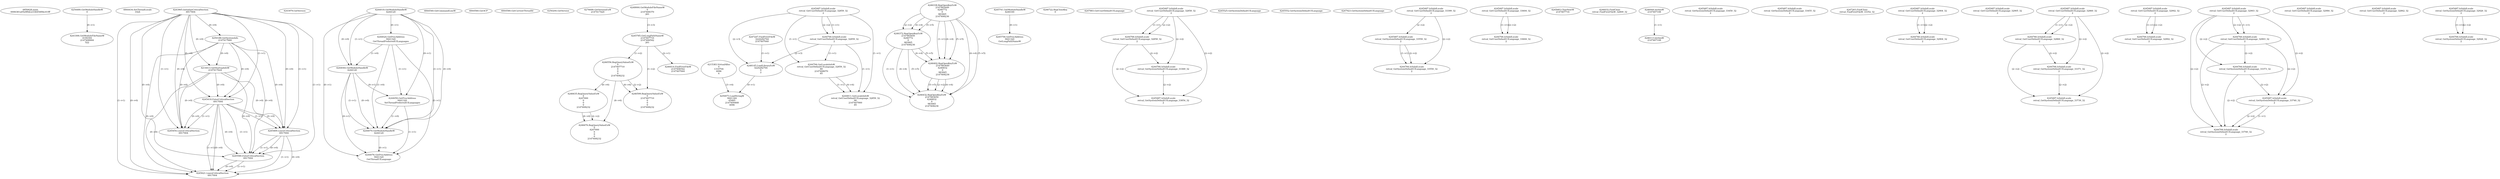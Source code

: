 // Global SCDG with merge call
digraph {
	0 [label="6850628.main
0006381a05e9f0dc2336454f0bc41fff"]
	1 [label="4254480.GetModuleHandleW
0"]
	2 [label="6844434.SetThreadLocale
1024"]
	3 [label="4243965.InitializeCriticalSection
6917004"]
	4 [label="4243979.GetVersion
"]
	5 [label="4244018.GetModuleHandleW
4244120"]
	6 [label="4244024.GetProcAddress
9441320
GetThreadPreferredUILanguages"]
	5 -> 6 [label="(0-->1)"]
	7 [label="4244044.GetModuleHandleW
4244120"]
	5 -> 7 [label="(1-->1)"]
	5 -> 7 [label="(0-->0)"]
	6 -> 7 [label="(1-->0)"]
	8 [label="4244050.GetProcAddress
9441320
SetThreadPreferredUILanguages"]
	5 -> 8 [label="(0-->1)"]
	6 -> 8 [label="(1-->1)"]
	7 -> 8 [label="(0-->1)"]
	9 [label="4244070.GetModuleHandleW
4244120"]
	5 -> 9 [label="(1-->1)"]
	7 -> 9 [label="(1-->1)"]
	5 -> 9 [label="(0-->0)"]
	6 -> 9 [label="(1-->0)"]
	7 -> 9 [label="(0-->0)"]
	8 -> 9 [label="(1-->0)"]
	10 [label="4244076.GetProcAddress
9441320
GetThreadUILanguage"]
	5 -> 10 [label="(0-->1)"]
	6 -> 10 [label="(1-->1)"]
	7 -> 10 [label="(0-->1)"]
	8 -> 10 [label="(1-->1)"]
	9 -> 10 [label="(0-->1)"]
	11 [label="4250188.GetSystemInfo
2147417660"]
	3 -> 11 [label="(0-->0)"]
	12 [label="6844540.GetCommandLineW
"]
	13 [label="4214413.GetStartupInfoW
2147417624"]
	3 -> 13 [label="(0-->0)"]
	11 -> 13 [label="(0-->0)"]
	14 [label="6844560.GetACP
"]
	15 [label="6844580.GetCurrentThreadId
"]
	16 [label="4250204.GetVersion
"]
	17 [label="4276690.GetVersionExW
2147417420"]
	18 [label="4243306.GetModuleFileNameW
4194304
2147408904
522"]
	1 -> 18 [label="(0-->1)"]
	19 [label="4248064.GetModuleFileNameW
0
2147408370
261"]
	20 [label="4215383.VirtualAlloc
0
1310704
4096
4"]
	21 [label="4246338.RegOpenKeyExW
2147483649
4246772
0
983065
2147408236"]
	22 [label="4246372.RegOpenKeyExW
2147483650
4246772
0
983065
2147408236"]
	21 -> 22 [label="(2-->2)"]
	21 -> 22 [label="(4-->4)"]
	21 -> 22 [label="(5-->5)"]
	23 [label="4245741.GetModuleHandleW
4246160"]
	24 [label="4245758.GetProcAddress
9441320
GetLongPathNameW"]
	23 -> 24 [label="(0-->1)"]
	25 [label="4245785.GetLongPathNameW
2147407710
2147406542
261"]
	19 -> 25 [label="(3-->3)"]
	26 [label="4246556.RegQueryValueExW
0
2147407710
0
0
0
2147408232"]
	25 -> 26 [label="(1-->2)"]
	27 [label="4246599.RegQueryValueExW
0
2147407710
0
0
0
2147408232"]
	25 -> 27 [label="(1-->2)"]
	26 -> 27 [label="(2-->2)"]
	26 -> 27 [label="(6-->6)"]
	28 [label="4246722.RegCloseKey
0"]
	29 [label="4247883.GetUserDefaultUILanguage
"]
	30 [label="4245418.EnterCriticalSection
6917004"]
	3 -> 30 [label="(1-->1)"]
	3 -> 30 [label="(0-->0)"]
	11 -> 30 [label="(0-->0)"]
	13 -> 30 [label="(0-->0)"]
	31 [label="4245469.LeaveCriticalSection
6917004"]
	3 -> 31 [label="(1-->1)"]
	30 -> 31 [label="(1-->1)"]
	3 -> 31 [label="(0-->0)"]
	11 -> 31 [label="(0-->0)"]
	13 -> 31 [label="(0-->0)"]
	30 -> 31 [label="(0-->0)"]
	32 [label="4245487.IsValidLocale
retval_GetUserDefaultUILanguage_32858_32
2"]
	33 [label="4244766.IsValidLocale
retval_GetUserDefaultUILanguage_32858_32
2"]
	32 -> 33 [label="(1-->1)"]
	32 -> 33 [label="(2-->2)"]
	34 [label="4245525.GetSystemDefaultUILanguage
"]
	35 [label="4245552.GetSystemDefaultUILanguage
"]
	36 [label="4244766.IsValidLocale
retval_GetSystemDefaultUILanguage_33369_32
2"]
	32 -> 36 [label="(2-->2)"]
	33 -> 36 [label="(2-->2)"]
	37 [label="4245580.EnterCriticalSection
6917004"]
	3 -> 37 [label="(1-->1)"]
	30 -> 37 [label="(1-->1)"]
	31 -> 37 [label="(1-->1)"]
	3 -> 37 [label="(0-->0)"]
	11 -> 37 [label="(0-->0)"]
	13 -> 37 [label="(0-->0)"]
	30 -> 37 [label="(0-->0)"]
	31 -> 37 [label="(0-->0)"]
	38 [label="4245621.LeaveCriticalSection
6917004"]
	3 -> 38 [label="(1-->1)"]
	30 -> 38 [label="(1-->1)"]
	31 -> 38 [label="(1-->1)"]
	37 -> 38 [label="(1-->1)"]
	3 -> 38 [label="(0-->0)"]
	11 -> 38 [label="(0-->0)"]
	13 -> 38 [label="(0-->0)"]
	30 -> 38 [label="(0-->0)"]
	31 -> 38 [label="(0-->0)"]
	37 -> 38 [label="(0-->0)"]
	39 [label="4247923.GetSystemDefaultUILanguage
"]
	40 [label="4245487.IsValidLocale
retval_GetSystemDefaultUILanguage_33854_32
2"]
	32 -> 40 [label="(2-->2)"]
	33 -> 40 [label="(2-->2)"]
	36 -> 40 [label="(2-->2)"]
	41 [label="4246402.RegOpenKeyExW
2147483649
4246832
0
983065
2147408236"]
	21 -> 41 [label="(1-->1)"]
	21 -> 41 [label="(4-->4)"]
	22 -> 41 [label="(4-->4)"]
	21 -> 41 [label="(5-->5)"]
	22 -> 41 [label="(5-->5)"]
	42 [label="4246432.RegOpenKeyExW
2147483650
4246832
0
983065
2147408236"]
	22 -> 42 [label="(1-->1)"]
	41 -> 42 [label="(2-->2)"]
	21 -> 42 [label="(4-->4)"]
	22 -> 42 [label="(4-->4)"]
	41 -> 42 [label="(4-->4)"]
	21 -> 42 [label="(5-->5)"]
	22 -> 42 [label="(5-->5)"]
	41 -> 42 [label="(5-->5)"]
	43 [label="4246635.RegQueryValueExW
0
4247000
0
0
0
2147408232"]
	26 -> 43 [label="(6-->6)"]
	44 [label="4245487.IsValidLocale
retval_GetUserDefaultUILanguage_33399_32
2"]
	45 [label="4245487.IsValidLocale
retval_GetSystemDefaultUILanguage_33550_32
2"]
	44 -> 45 [label="(2-->2)"]
	46 [label="4244766.IsValidLocale
retval_GetSystemDefaultUILanguage_33550_32
2"]
	45 -> 46 [label="(1-->1)"]
	44 -> 46 [label="(2-->2)"]
	45 -> 46 [label="(2-->2)"]
	47 [label="4246676.RegQueryValueExW
0
4247000
0
0
0
2147408232"]
	43 -> 47 [label="(2-->2)"]
	26 -> 47 [label="(6-->6)"]
	43 -> 47 [label="(6-->6)"]
	48 [label="4245487.IsValidLocale
retval_GetUserDefaultUILanguage_33604_32
2"]
	49 [label="4244766.IsValidLocale
retval_GetUserDefaultUILanguage_33604_32
2"]
	48 -> 49 [label="(1-->1)"]
	48 -> 49 [label="(2-->2)"]
	50 [label="4245683.CharNextW
2147407716"]
	51 [label="4246014.FindFirstFileW
2147406542
2147407064"]
	25 -> 51 [label="(2-->1)"]
	52 [label="4246032.FindClose
retval_FindFirstFileW_32809_32"]
	53 [label="4246044.lstrlenW
2147407108"]
	54 [label="4246113.lstrlenW
2147407108"]
	53 -> 54 [label="(1-->1)"]
	55 [label="4245454.LeaveCriticalSection
6917004"]
	3 -> 55 [label="(1-->1)"]
	30 -> 55 [label="(1-->1)"]
	3 -> 55 [label="(0-->0)"]
	11 -> 55 [label="(0-->0)"]
	13 -> 55 [label="(0-->0)"]
	30 -> 55 [label="(0-->0)"]
	56 [label="4245487.IsValidLocale
retval_GetSystemDefaultUILanguage_33450_32
2"]
	57 [label="4245487.IsValidLocale
retval_GetSystemDefaultUILanguage_33455_32
2"]
	58 [label="4245487.IsValidLocale
retval_GetUserDefaultUILanguage_32859_32
2"]
	59 [label="4244766.IsValidLocale
retval_GetUserDefaultUILanguage_32859_32
2"]
	58 -> 59 [label="(1-->1)"]
	58 -> 59 [label="(2-->2)"]
	60 [label="4244794.GetLocaleInfoW
retval_GetUserDefaultUILanguage_32859_32
89
2147408070
85"]
	58 -> 60 [label="(1-->1)"]
	59 -> 60 [label="(1-->1)"]
	61 [label="4244811.GetLocaleInfoW
retval_GetUserDefaultUILanguage_32859_32
90
2147407900
85"]
	58 -> 61 [label="(1-->1)"]
	59 -> 61 [label="(1-->1)"]
	60 -> 61 [label="(1-->1)"]
	60 -> 61 [label="(4-->4)"]
	62 [label="4247247.FindFirstFileW
3224282764
2147407640"]
	63 [label="4247263.FindClose
retval_FindFirstFileW_33352_32"]
	64 [label="4248145.LoadLibraryExW
3224282764
0
2"]
	62 -> 64 [label="(1-->1)"]
	58 -> 64 [label="(2-->3)"]
	59 -> 64 [label="(2-->3)"]
	65 [label="4250073.LoadStringW
9441344
65485
2147409468
4096"]
	64 -> 65 [label="(0-->1)"]
	20 -> 65 [label="(3-->4)"]
	66 [label="4245487.IsValidLocale
retval_GetUserDefaultUILanguage_32904_32
2"]
	67 [label="4245487.IsValidLocale
retval_GetUserDefaultUILanguage_32905_32
2"]
	68 [label="4245487.IsValidLocale
retval_GetUserDefaultUILanguage_32860_32
2"]
	69 [label="4244766.IsValidLocale
retval_GetUserDefaultUILanguage_32860_32
2"]
	68 -> 69 [label="(1-->1)"]
	68 -> 69 [label="(2-->2)"]
	70 [label="4245487.IsValidLocale
retval_GetUserDefaultUILanguage_32902_32
2"]
	71 [label="4244766.IsValidLocale
retval_GetUserDefaultUILanguage_32902_32
2"]
	70 -> 71 [label="(1-->1)"]
	70 -> 71 [label="(2-->2)"]
	72 [label="4245487.IsValidLocale
retval_GetUserDefaultUILanguage_32903_32
2"]
	73 [label="4244766.IsValidLocale
retval_GetUserDefaultUILanguage_32903_32
2"]
	72 -> 73 [label="(1-->1)"]
	72 -> 73 [label="(2-->2)"]
	74 [label="4245487.IsValidLocale
retval_GetUserDefaultUILanguage_32984_32
2"]
	75 [label="4244766.IsValidLocale
retval_GetUserDefaultUILanguage_32904_32
2"]
	66 -> 75 [label="(1-->1)"]
	66 -> 75 [label="(2-->2)"]
	76 [label="4244766.IsValidLocale
retval_GetSystemDefaultUILanguage_33371_32
2"]
	68 -> 76 [label="(2-->2)"]
	69 -> 76 [label="(2-->2)"]
	77 [label="4245487.IsValidLocale
retval_GetSystemDefaultUILanguage_33739_32
2"]
	68 -> 77 [label="(2-->2)"]
	69 -> 77 [label="(2-->2)"]
	76 -> 77 [label="(2-->2)"]
	78 [label="4245487.IsValidLocale
retval_GetUserDefaultUILanguage_32862_32
2"]
	79 [label="4244766.IsValidLocale
retval_GetSystemDefaultUILanguage_33373_32
2"]
	72 -> 79 [label="(2-->2)"]
	73 -> 79 [label="(2-->2)"]
	80 [label="4245487.IsValidLocale
retval_GetSystemDefaultUILanguage_33740_32
2"]
	72 -> 80 [label="(2-->2)"]
	73 -> 80 [label="(2-->2)"]
	79 -> 80 [label="(2-->2)"]
	81 [label="4244766.IsValidLocale
retval_GetSystemDefaultUILanguage_33740_32
2"]
	80 -> 81 [label="(1-->1)"]
	72 -> 81 [label="(2-->2)"]
	73 -> 81 [label="(2-->2)"]
	79 -> 81 [label="(2-->2)"]
	80 -> 81 [label="(2-->2)"]
	82 [label="4245487.IsValidLocale
retval_GetSystemDefaultUILanguage_32926_32
2"]
	83 [label="4244766.IsValidLocale
retval_GetSystemDefaultUILanguage_32926_32
2"]
	82 -> 83 [label="(1-->1)"]
	82 -> 83 [label="(2-->2)"]
}
